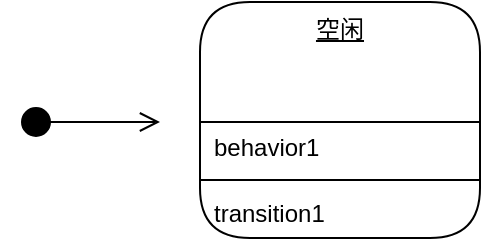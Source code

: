 <mxfile version="26.2.13">
  <diagram name="Page-1" id="58cdce13-f638-feb5-8d6f-7d28b1aa9fa0">
    <mxGraphModel dx="2320" dy="1249" grid="1" gridSize="10" guides="1" tooltips="1" connect="1" arrows="1" fold="1" page="1" pageScale="1" pageWidth="1100" pageHeight="850" background="none" math="0" shadow="0">
      <root>
        <mxCell id="0" />
        <mxCell id="1" parent="0" />
        <mxCell id="4f30fklRhvHUPw9stEK9-2" value="" style="html=1;verticalAlign=bottom;startArrow=circle;startFill=1;endArrow=open;startSize=6;endSize=8;curved=0;rounded=0;" edge="1" parent="1">
          <mxGeometry width="80" relative="1" as="geometry">
            <mxPoint x="70" y="360" as="sourcePoint" />
            <mxPoint x="140" y="360" as="targetPoint" />
          </mxGeometry>
        </mxCell>
        <mxCell id="4f30fklRhvHUPw9stEK9-4" value="空闲" style="swimlane;fontStyle=4;align=center;verticalAlign=top;childLayout=stackLayout;horizontal=1;startSize=60;horizontalStack=0;resizeParent=1;resizeParentMax=0;resizeLast=0;collapsible=0;marginBottom=0;html=1;rounded=1;absoluteArcSize=1;arcSize=50;whiteSpace=wrap;" vertex="1" parent="1">
          <mxGeometry x="160" y="300" width="140" height="118" as="geometry" />
        </mxCell>
        <mxCell id="4f30fklRhvHUPw9stEK9-8" value="behavior1" style="fillColor=none;strokeColor=none;align=left;verticalAlign=middle;spacingLeft=5;whiteSpace=wrap;html=1;" vertex="1" parent="4f30fklRhvHUPw9stEK9-4">
          <mxGeometry y="60" width="140" height="25" as="geometry" />
        </mxCell>
        <mxCell id="4f30fklRhvHUPw9stEK9-9" value="" style="line;strokeWidth=1;fillColor=none;align=left;verticalAlign=middle;spacingTop=-1;spacingLeft=3;spacingRight=3;rotatable=0;labelPosition=right;points=[];portConstraint=eastwest;" vertex="1" parent="4f30fklRhvHUPw9stEK9-4">
          <mxGeometry y="85" width="140" height="8" as="geometry" />
        </mxCell>
        <mxCell id="4f30fklRhvHUPw9stEK9-10" value="transition1" style="fillColor=none;strokeColor=none;align=left;verticalAlign=middle;spacingLeft=5;whiteSpace=wrap;html=1;" vertex="1" parent="4f30fklRhvHUPw9stEK9-4">
          <mxGeometry y="93" width="140" height="25" as="geometry" />
        </mxCell>
      </root>
    </mxGraphModel>
  </diagram>
</mxfile>
